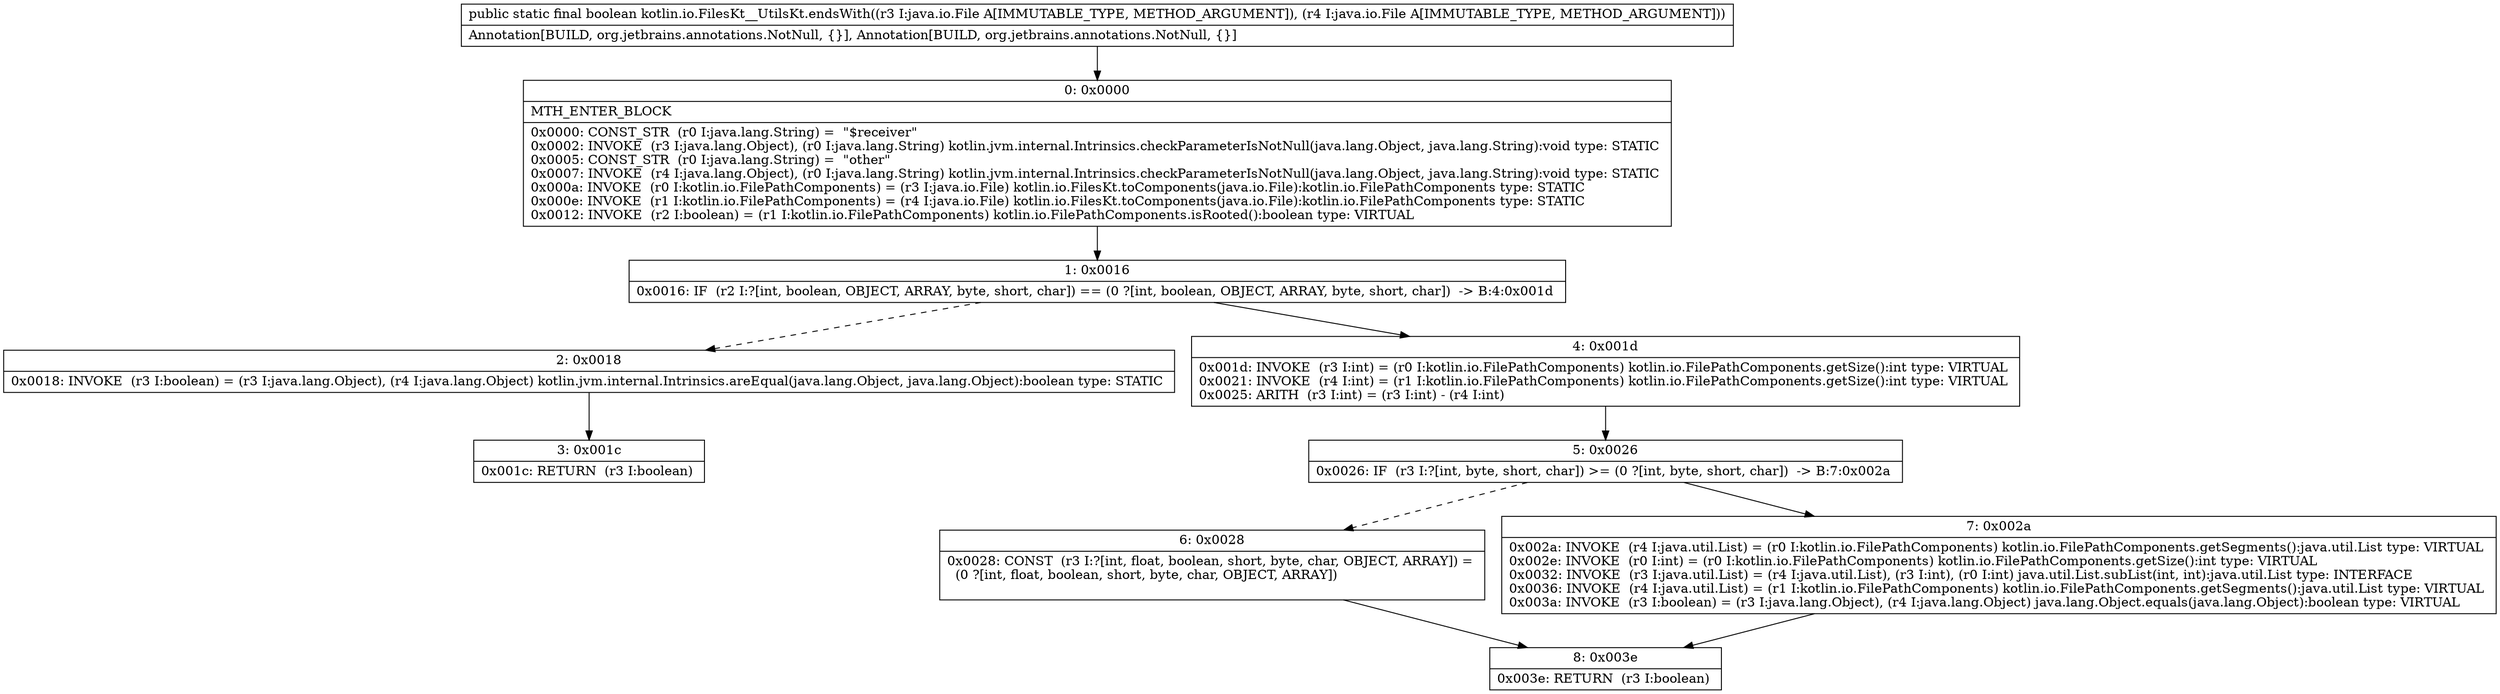 digraph "CFG forkotlin.io.FilesKt__UtilsKt.endsWith(Ljava\/io\/File;Ljava\/io\/File;)Z" {
Node_0 [shape=record,label="{0\:\ 0x0000|MTH_ENTER_BLOCK\l|0x0000: CONST_STR  (r0 I:java.lang.String) =  \"$receiver\" \l0x0002: INVOKE  (r3 I:java.lang.Object), (r0 I:java.lang.String) kotlin.jvm.internal.Intrinsics.checkParameterIsNotNull(java.lang.Object, java.lang.String):void type: STATIC \l0x0005: CONST_STR  (r0 I:java.lang.String) =  \"other\" \l0x0007: INVOKE  (r4 I:java.lang.Object), (r0 I:java.lang.String) kotlin.jvm.internal.Intrinsics.checkParameterIsNotNull(java.lang.Object, java.lang.String):void type: STATIC \l0x000a: INVOKE  (r0 I:kotlin.io.FilePathComponents) = (r3 I:java.io.File) kotlin.io.FilesKt.toComponents(java.io.File):kotlin.io.FilePathComponents type: STATIC \l0x000e: INVOKE  (r1 I:kotlin.io.FilePathComponents) = (r4 I:java.io.File) kotlin.io.FilesKt.toComponents(java.io.File):kotlin.io.FilePathComponents type: STATIC \l0x0012: INVOKE  (r2 I:boolean) = (r1 I:kotlin.io.FilePathComponents) kotlin.io.FilePathComponents.isRooted():boolean type: VIRTUAL \l}"];
Node_1 [shape=record,label="{1\:\ 0x0016|0x0016: IF  (r2 I:?[int, boolean, OBJECT, ARRAY, byte, short, char]) == (0 ?[int, boolean, OBJECT, ARRAY, byte, short, char])  \-\> B:4:0x001d \l}"];
Node_2 [shape=record,label="{2\:\ 0x0018|0x0018: INVOKE  (r3 I:boolean) = (r3 I:java.lang.Object), (r4 I:java.lang.Object) kotlin.jvm.internal.Intrinsics.areEqual(java.lang.Object, java.lang.Object):boolean type: STATIC \l}"];
Node_3 [shape=record,label="{3\:\ 0x001c|0x001c: RETURN  (r3 I:boolean) \l}"];
Node_4 [shape=record,label="{4\:\ 0x001d|0x001d: INVOKE  (r3 I:int) = (r0 I:kotlin.io.FilePathComponents) kotlin.io.FilePathComponents.getSize():int type: VIRTUAL \l0x0021: INVOKE  (r4 I:int) = (r1 I:kotlin.io.FilePathComponents) kotlin.io.FilePathComponents.getSize():int type: VIRTUAL \l0x0025: ARITH  (r3 I:int) = (r3 I:int) \- (r4 I:int) \l}"];
Node_5 [shape=record,label="{5\:\ 0x0026|0x0026: IF  (r3 I:?[int, byte, short, char]) \>= (0 ?[int, byte, short, char])  \-\> B:7:0x002a \l}"];
Node_6 [shape=record,label="{6\:\ 0x0028|0x0028: CONST  (r3 I:?[int, float, boolean, short, byte, char, OBJECT, ARRAY]) = \l  (0 ?[int, float, boolean, short, byte, char, OBJECT, ARRAY])\l \l}"];
Node_7 [shape=record,label="{7\:\ 0x002a|0x002a: INVOKE  (r4 I:java.util.List) = (r0 I:kotlin.io.FilePathComponents) kotlin.io.FilePathComponents.getSegments():java.util.List type: VIRTUAL \l0x002e: INVOKE  (r0 I:int) = (r0 I:kotlin.io.FilePathComponents) kotlin.io.FilePathComponents.getSize():int type: VIRTUAL \l0x0032: INVOKE  (r3 I:java.util.List) = (r4 I:java.util.List), (r3 I:int), (r0 I:int) java.util.List.subList(int, int):java.util.List type: INTERFACE \l0x0036: INVOKE  (r4 I:java.util.List) = (r1 I:kotlin.io.FilePathComponents) kotlin.io.FilePathComponents.getSegments():java.util.List type: VIRTUAL \l0x003a: INVOKE  (r3 I:boolean) = (r3 I:java.lang.Object), (r4 I:java.lang.Object) java.lang.Object.equals(java.lang.Object):boolean type: VIRTUAL \l}"];
Node_8 [shape=record,label="{8\:\ 0x003e|0x003e: RETURN  (r3 I:boolean) \l}"];
MethodNode[shape=record,label="{public static final boolean kotlin.io.FilesKt__UtilsKt.endsWith((r3 I:java.io.File A[IMMUTABLE_TYPE, METHOD_ARGUMENT]), (r4 I:java.io.File A[IMMUTABLE_TYPE, METHOD_ARGUMENT]))  | Annotation[BUILD, org.jetbrains.annotations.NotNull, \{\}], Annotation[BUILD, org.jetbrains.annotations.NotNull, \{\}]\l}"];
MethodNode -> Node_0;
Node_0 -> Node_1;
Node_1 -> Node_2[style=dashed];
Node_1 -> Node_4;
Node_2 -> Node_3;
Node_4 -> Node_5;
Node_5 -> Node_6[style=dashed];
Node_5 -> Node_7;
Node_6 -> Node_8;
Node_7 -> Node_8;
}

